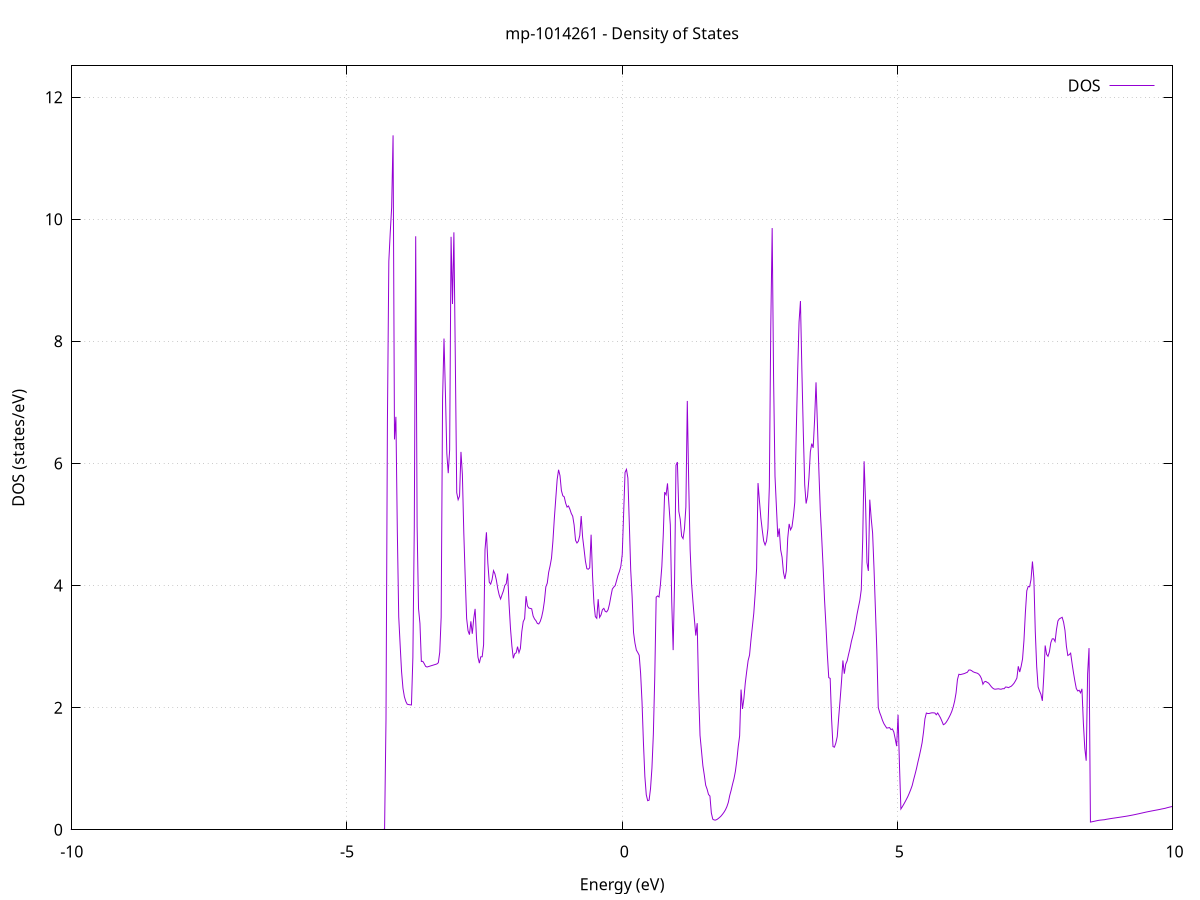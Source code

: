 set title 'mp-1014261 - Density of States'
set xlabel 'Energy (eV)'
set ylabel 'DOS (states/eV)'
set grid
set xrange [-10:10]
set yrange [0:12.512]
set xzeroaxis lt -1
set terminal png size 800,600
set output 'mp-1014261_dos_gnuplot.png'
plot '-' using 1:2 with lines title 'DOS'
-18.530100 0.000000
-18.504400 0.000000
-18.478700 0.000000
-18.453000 0.000000
-18.427200 0.000000
-18.401500 0.000000
-18.375800 0.000000
-18.350100 0.000000
-18.324400 0.000000
-18.298700 0.000000
-18.273000 0.000000
-18.247300 0.000000
-18.221600 0.000000
-18.195900 0.000000
-18.170200 0.000000
-18.144500 0.000000
-18.118800 0.000000
-18.093100 0.000000
-18.067400 0.000000
-18.041700 0.000000
-18.016000 0.000000
-17.990300 0.000000
-17.964600 0.000000
-17.938900 0.000000
-17.913200 0.000000
-17.887500 0.000000
-17.861800 0.000000
-17.836100 0.000000
-17.810400 0.000000
-17.784700 0.000000
-17.759000 0.000000
-17.733300 0.000000
-17.707600 0.000000
-17.681900 0.000000
-17.656200 0.000000
-17.630500 0.000000
-17.604800 0.000000
-17.579100 0.000000
-17.553400 0.000000
-17.527700 0.000000
-17.502000 0.000000
-17.476300 0.000000
-17.450500 0.000000
-17.424800 0.000000
-17.399100 0.000000
-17.373400 0.000000
-17.347700 0.000000
-17.322000 0.000000
-17.296300 0.000000
-17.270600 0.000000
-17.244900 0.000000
-17.219200 0.000000
-17.193500 0.000000
-17.167800 0.000000
-17.142100 0.000000
-17.116400 0.000000
-17.090700 0.000000
-17.065000 0.000000
-17.039300 0.000000
-17.013600 0.000000
-16.987900 0.000000
-16.962200 0.000000
-16.936500 0.000000
-16.910800 0.000000
-16.885100 0.000000
-16.859400 0.000000
-16.833700 0.000000
-16.808000 0.000000
-16.782300 0.000000
-16.756600 0.000000
-16.730900 0.000000
-16.705200 0.000000
-16.679500 0.000000
-16.653800 0.000000
-16.628100 0.000000
-16.602400 0.000000
-16.576700 0.000000
-16.551000 0.000000
-16.525300 0.000000
-16.499600 0.000000
-16.473900 0.000000
-16.448100 0.000000
-16.422400 0.000000
-16.396700 0.000000
-16.371000 0.000000
-16.345300 0.000000
-16.319600 0.000000
-16.293900 0.000000
-16.268200 0.000000
-16.242500 0.000000
-16.216800 0.000000
-16.191100 0.001400
-16.165400 0.190400
-16.139700 0.400300
-16.114000 0.512000
-16.088300 0.597900
-16.062600 0.726000
-16.036900 0.829700
-16.011200 0.915900
-15.985500 1.015700
-15.959800 1.128000
-15.934100 1.245000
-15.908400 1.370500
-15.882700 1.512000
-15.857000 1.664900
-15.831300 1.829500
-15.805600 2.036000
-15.779900 2.327900
-15.754200 2.687700
-15.728500 3.169400
-15.702800 4.314800
-15.677100 5.379000
-15.651400 4.673800
-15.625700 3.608500
-15.600000 2.969200
-15.574300 2.850800
-15.548600 2.701400
-15.522900 2.526200
-15.497200 2.383000
-15.471500 2.272900
-15.445700 2.219200
-15.420000 2.214600
-15.394300 2.211500
-15.368600 2.231500
-15.342900 2.262800
-15.317200 2.283900
-15.291500 2.386700
-15.265800 2.370800
-15.240100 2.499800
-15.214400 2.637200
-15.188700 2.765800
-15.163000 3.153600
-15.137300 3.517800
-15.111600 4.764500
-15.085900 5.381500
-15.060200 5.933300
-15.034500 6.744100
-15.008800 8.558100
-14.983100 10.755000
-14.957400 16.468800
-14.931700 11.472600
-14.906000 10.737500
-14.880300 12.766900
-14.854600 13.435500
-14.828900 9.369300
-14.803200 8.975400
-14.777500 8.494000
-14.751800 7.735900
-14.726100 8.513500
-14.700400 12.662400
-14.674700 19.815900
-14.649000 15.883000
-14.623300 10.694300
-14.597600 6.461600
-14.571900 5.466900
-14.546200 0.000000
-14.520500 0.000000
-14.494800 0.000000
-14.469100 0.000000
-14.443300 0.000000
-14.417600 0.000000
-14.391900 0.000000
-14.366200 0.000000
-14.340500 0.000000
-14.314800 0.000000
-14.289100 0.000000
-14.263400 0.000000
-14.237700 0.000000
-14.212000 0.000000
-14.186300 0.000000
-14.160600 0.000000
-14.134900 0.000000
-14.109200 0.000000
-14.083500 0.000000
-14.057800 0.000000
-14.032100 0.000000
-14.006400 0.000000
-13.980700 0.000000
-13.955000 0.000000
-13.929300 0.000000
-13.903600 0.000000
-13.877900 0.000000
-13.852200 0.000000
-13.826500 0.000000
-13.800800 0.000000
-13.775100 0.000000
-13.749400 0.000000
-13.723700 0.000000
-13.698000 0.000000
-13.672300 0.000000
-13.646600 0.000000
-13.620900 0.000000
-13.595200 0.000000
-13.569500 0.000000
-13.543800 0.000000
-13.518100 0.000000
-13.492400 0.000000
-13.466700 0.000000
-13.440900 0.000000
-13.415200 0.000000
-13.389500 0.000000
-13.363800 0.000000
-13.338100 0.000000
-13.312400 0.000000
-13.286700 0.000000
-13.261000 0.000000
-13.235300 0.000000
-13.209600 0.000000
-13.183900 0.000000
-13.158200 0.000000
-13.132500 0.000000
-13.106800 0.000000
-13.081100 0.000000
-13.055400 0.000000
-13.029700 0.000000
-13.004000 0.000000
-12.978300 0.000000
-12.952600 0.000000
-12.926900 0.000000
-12.901200 0.000000
-12.875500 0.000000
-12.849800 0.000000
-12.824100 0.000000
-12.798400 0.000000
-12.772700 0.000000
-12.747000 0.000000
-12.721300 0.000000
-12.695600 0.000000
-12.669900 0.000000
-12.644200 0.000000
-12.618500 0.000000
-12.592800 0.000000
-12.567100 0.000000
-12.541400 0.000000
-12.515700 0.000000
-12.490000 0.000000
-12.464300 0.000000
-12.438500 0.000000
-12.412800 0.000000
-12.387100 0.000000
-12.361400 0.000000
-12.335700 0.000000
-12.310000 0.000000
-12.284300 0.000000
-12.258600 0.000000
-12.232900 0.000000
-12.207200 0.000000
-12.181500 0.000000
-12.155800 0.000000
-12.130100 0.000000
-12.104400 0.000000
-12.078700 0.000000
-12.053000 0.000000
-12.027300 0.000000
-12.001600 0.000000
-11.975900 0.000000
-11.950200 0.000000
-11.924500 0.000000
-11.898800 0.000000
-11.873100 0.000000
-11.847400 0.000000
-11.821700 0.000000
-11.796000 0.000000
-11.770300 0.000000
-11.744600 0.000000
-11.718900 0.000000
-11.693200 0.000000
-11.667500 0.000000
-11.641800 0.000000
-11.616100 0.000000
-11.590400 0.000000
-11.564700 0.000000
-11.539000 0.000000
-11.513300 0.000000
-11.487600 0.000000
-11.461900 0.000000
-11.436100 0.000000
-11.410400 0.000000
-11.384700 0.000000
-11.359000 0.000000
-11.333300 0.000000
-11.307600 0.000000
-11.281900 0.000000
-11.256200 0.000000
-11.230500 0.000000
-11.204800 0.000000
-11.179100 0.000000
-11.153400 0.000000
-11.127700 0.000000
-11.102000 0.000000
-11.076300 0.000000
-11.050600 0.000000
-11.024900 0.000000
-10.999200 0.000000
-10.973500 0.000000
-10.947800 0.000000
-10.922100 0.000000
-10.896400 0.000000
-10.870700 0.000000
-10.845000 0.000000
-10.819300 0.000000
-10.793600 0.000000
-10.767900 0.000000
-10.742200 0.000000
-10.716500 0.000000
-10.690800 0.000000
-10.665100 0.000000
-10.639400 0.000000
-10.613700 0.000000
-10.588000 0.000000
-10.562300 0.000000
-10.536600 0.000000
-10.510900 0.000000
-10.485200 0.000000
-10.459400 0.000000
-10.433700 0.000000
-10.408000 0.000000
-10.382300 0.000000
-10.356600 0.000000
-10.330900 0.000000
-10.305200 0.000000
-10.279500 0.000000
-10.253800 0.000000
-10.228100 0.000000
-10.202400 0.000000
-10.176700 0.000000
-10.151000 0.000000
-10.125300 0.000000
-10.099600 0.000000
-10.073900 0.000000
-10.048200 0.000000
-10.022500 0.000000
-9.996800 0.000000
-9.971100 0.000000
-9.945400 0.000000
-9.919700 0.000000
-9.894000 0.000000
-9.868300 0.000000
-9.842600 0.000000
-9.816900 0.000000
-9.791200 0.000000
-9.765500 0.000000
-9.739800 0.000000
-9.714100 0.000000
-9.688400 0.000000
-9.662700 0.000000
-9.637000 0.000000
-9.611300 0.000000
-9.585600 0.000000
-9.559900 0.000000
-9.534200 0.000000
-9.508500 0.000000
-9.482800 0.000000
-9.457000 0.000000
-9.431300 0.000000
-9.405600 0.000000
-9.379900 0.000000
-9.354200 0.000000
-9.328500 0.000000
-9.302800 0.000000
-9.277100 0.000000
-9.251400 0.000000
-9.225700 0.000000
-9.200000 0.000000
-9.174300 0.000000
-9.148600 0.000000
-9.122900 0.000000
-9.097200 0.000000
-9.071500 0.000000
-9.045800 0.000000
-9.020100 0.000000
-8.994400 0.000000
-8.968700 0.000000
-8.943000 0.000000
-8.917300 0.000000
-8.891600 0.000000
-8.865900 0.000000
-8.840200 0.000000
-8.814500 0.000000
-8.788800 0.000000
-8.763100 0.000000
-8.737400 0.000000
-8.711700 0.000000
-8.686000 0.000000
-8.660300 0.000000
-8.634600 0.000000
-8.608900 0.000000
-8.583200 0.000000
-8.557500 0.000000
-8.531800 0.000000
-8.506100 0.000000
-8.480400 0.000000
-8.454600 0.000000
-8.428900 0.000000
-8.403200 0.000000
-8.377500 0.000000
-8.351800 0.000000
-8.326100 0.000000
-8.300400 0.000000
-8.274700 0.000000
-8.249000 0.000000
-8.223300 0.000000
-8.197600 0.000000
-8.171900 0.000000
-8.146200 0.000000
-8.120500 0.000000
-8.094800 0.000000
-8.069100 0.000000
-8.043400 0.000000
-8.017700 0.000000
-7.992000 0.000000
-7.966300 0.000000
-7.940600 0.000000
-7.914900 0.000000
-7.889200 0.000000
-7.863500 0.000000
-7.837800 0.000000
-7.812100 0.000000
-7.786400 0.000000
-7.760700 0.000000
-7.735000 0.000000
-7.709300 0.000000
-7.683600 0.000000
-7.657900 0.000000
-7.632200 0.000000
-7.606500 0.000000
-7.580800 0.000000
-7.555100 0.000000
-7.529400 0.000000
-7.503700 0.000000
-7.478000 0.000000
-7.452200 0.000000
-7.426500 0.000000
-7.400800 0.000000
-7.375100 0.000000
-7.349400 0.000000
-7.323700 0.000000
-7.298000 0.000000
-7.272300 0.000000
-7.246600 0.000000
-7.220900 0.000000
-7.195200 0.000000
-7.169500 0.000000
-7.143800 0.000000
-7.118100 0.000000
-7.092400 0.000000
-7.066700 0.000000
-7.041000 0.000000
-7.015300 0.000000
-6.989600 0.000000
-6.963900 0.000000
-6.938200 0.000000
-6.912500 0.000000
-6.886800 0.000000
-6.861100 0.000000
-6.835400 0.000000
-6.809700 0.000000
-6.784000 0.000000
-6.758300 0.000000
-6.732600 0.000000
-6.706900 0.000000
-6.681200 0.000000
-6.655500 0.000000
-6.629800 0.000000
-6.604100 0.000000
-6.578400 0.000000
-6.552700 0.000000
-6.527000 0.000000
-6.501300 0.000000
-6.475600 0.000000
-6.449800 0.000000
-6.424100 0.000000
-6.398400 0.000000
-6.372700 0.000000
-6.347000 0.000000
-6.321300 0.000000
-6.295600 0.000000
-6.269900 0.000000
-6.244200 0.000000
-6.218500 0.000000
-6.192800 0.000000
-6.167100 0.000000
-6.141400 0.000000
-6.115700 0.000000
-6.090000 0.000000
-6.064300 0.000000
-6.038600 0.000000
-6.012900 0.000000
-5.987200 0.000000
-5.961500 0.000000
-5.935800 0.000000
-5.910100 0.000000
-5.884400 0.000000
-5.858700 0.000000
-5.833000 0.000000
-5.807300 0.000000
-5.781600 0.000000
-5.755900 0.000000
-5.730200 0.000000
-5.704500 0.000000
-5.678800 0.000000
-5.653100 0.000000
-5.627400 0.000000
-5.601700 0.000000
-5.576000 0.000000
-5.550300 0.000000
-5.524600 0.000000
-5.498900 0.000000
-5.473200 0.000000
-5.447400 0.000000
-5.421700 0.000000
-5.396000 0.000000
-5.370300 0.000000
-5.344600 0.000000
-5.318900 0.000000
-5.293200 0.000000
-5.267500 0.000000
-5.241800 0.000000
-5.216100 0.000000
-5.190400 0.000000
-5.164700 0.000000
-5.139000 0.000000
-5.113300 0.000000
-5.087600 0.000000
-5.061900 0.000000
-5.036200 0.000000
-5.010500 0.000000
-4.984800 0.000000
-4.959100 0.000000
-4.933400 0.000000
-4.907700 0.000000
-4.882000 0.000000
-4.856300 0.000000
-4.830600 0.000000
-4.804900 0.000000
-4.779200 0.000000
-4.753500 0.000000
-4.727800 0.000000
-4.702100 0.000000
-4.676400 0.000000
-4.650700 0.000000
-4.625000 0.000000
-4.599300 0.000000
-4.573600 0.000000
-4.547900 0.000000
-4.522200 0.000000
-4.496500 0.000000
-4.470800 0.000000
-4.445000 0.000000
-4.419300 0.000000
-4.393600 0.000000
-4.367900 0.000000
-4.342200 0.000000
-4.316500 0.015100
-4.290800 1.805500
-4.265100 6.664700
-4.239400 9.311300
-4.213700 9.781100
-4.188000 10.192100
-4.162300 11.374500
-4.136600 6.393700
-4.110900 6.763800
-4.085200 4.903400
-4.059500 3.487900
-4.033800 3.028600
-4.008100 2.591500
-3.982400 2.317700
-3.956700 2.178700
-3.931000 2.102900
-3.905300 2.056900
-3.879600 2.050300
-3.853900 2.047300
-3.828200 2.044300
-3.802500 2.819500
-3.776800 4.951400
-3.751100 9.721500
-3.725400 4.974000
-3.699700 3.621900
-3.674000 3.380100
-3.648300 2.757100
-3.622600 2.758900
-3.596900 2.722700
-3.571200 2.676700
-3.545500 2.665800
-3.519800 2.672900
-3.494100 2.680100
-3.468300 2.687200
-3.442600 2.694500
-3.416900 2.701700
-3.391200 2.709000
-3.365500 2.716300
-3.339800 2.737000
-3.314100 2.908400
-3.288400 3.482100
-3.262700 7.054900
-3.237000 8.046300
-3.211300 7.160600
-3.185600 6.164100
-3.159900 5.841200
-3.134200 6.225000
-3.108500 9.712000
-3.082800 8.611600
-3.057100 9.785400
-3.031400 7.715500
-3.005700 5.521400
-2.980000 5.406100
-2.954300 5.465900
-2.928600 6.189300
-2.902900 5.820700
-2.877200 4.864300
-2.851500 4.133700
-2.825800 3.462200
-2.800100 3.259400
-2.774400 3.196200
-2.748700 3.414100
-2.723000 3.210700
-2.697300 3.454100
-2.671600 3.618200
-2.645900 3.132600
-2.620200 2.828100
-2.594500 2.728900
-2.568800 2.833000
-2.543100 2.833500
-2.517400 3.030200
-2.491700 4.587200
-2.465900 4.872300
-2.440200 4.368300
-2.414500 4.054800
-2.388800 4.023100
-2.363100 4.099900
-2.337400 4.244600
-2.311700 4.191800
-2.286000 4.093400
-2.260300 3.949900
-2.234600 3.846400
-2.208900 3.780200
-2.183200 3.848400
-2.157500 3.912500
-2.131800 4.002200
-2.106100 4.030100
-2.080400 4.197400
-2.054700 3.698300
-2.029000 3.299200
-2.003300 3.009300
-1.977600 2.808500
-1.951900 2.883700
-1.926200 2.898000
-1.900500 2.998900
-1.874800 2.900200
-1.849100 2.969000
-1.823400 3.244000
-1.797700 3.407900
-1.772000 3.457500
-1.746300 3.826800
-1.720600 3.666900
-1.694900 3.631000
-1.669200 3.626100
-1.643500 3.618500
-1.617800 3.502400
-1.592100 3.453200
-1.566400 3.424600
-1.540700 3.379600
-1.515000 3.371100
-1.489300 3.410400
-1.463500 3.481600
-1.437800 3.589900
-1.412100 3.747800
-1.386400 3.979700
-1.360700 4.039100
-1.335000 4.217700
-1.309300 4.322100
-1.283600 4.449300
-1.257900 4.728200
-1.232200 5.099000
-1.206500 5.418000
-1.180800 5.735700
-1.155100 5.896400
-1.129400 5.801000
-1.103700 5.556200
-1.078000 5.470700
-1.052300 5.453000
-1.026600 5.350100
-1.000900 5.285500
-0.975200 5.304100
-0.949500 5.250000
-0.923800 5.180500
-0.898100 5.135500
-0.872400 4.991400
-0.846700 4.740800
-0.821000 4.697100
-0.795300 4.726800
-0.769600 4.820400
-0.743900 5.138300
-0.718200 4.792000
-0.692500 4.598500
-0.666800 4.397000
-0.641100 4.276200
-0.615400 4.267300
-0.589700 4.289600
-0.564000 4.832900
-0.538300 4.170000
-0.512600 3.712900
-0.486900 3.491100
-0.461100 3.463500
-0.435400 3.777600
-0.409700 3.478000
-0.384000 3.518300
-0.358300 3.605500
-0.332600 3.626500
-0.306900 3.576400
-0.281200 3.567800
-0.255500 3.604100
-0.229800 3.697900
-0.204100 3.824700
-0.178400 3.942100
-0.152700 3.975300
-0.127000 3.998200
-0.101300 4.081100
-0.075600 4.166900
-0.049900 4.229900
-0.024200 4.313200
0.001500 4.506800
0.027200 5.182600
0.052900 5.854300
0.078600 5.903700
0.104300 5.760600
0.130000 5.025800
0.155700 4.254100
0.181400 3.818700
0.207100 3.230200
0.232800 3.057800
0.258500 2.943000
0.284200 2.903000
0.309900 2.857700
0.335600 2.562600
0.361300 2.092200
0.387000 1.422200
0.412700 0.873700
0.438400 0.573100
0.464100 0.476500
0.489800 0.485200
0.515500 0.673300
0.541300 1.009800
0.567000 1.561700
0.592700 2.508700
0.618400 3.810700
0.644100 3.829900
0.669800 3.812900
0.695500 4.016500
0.721200 4.314100
0.746900 4.823000
0.772600 5.530100
0.798300 5.487600
0.824000 5.673400
0.849700 5.331100
0.875400 4.993500
0.901100 3.735500
0.926800 2.942900
0.952500 4.079300
0.978200 5.969600
1.003900 6.022500
1.029600 5.214700
1.055300 5.085200
1.081000 4.808500
1.106700 4.769000
1.132400 4.931500
1.158100 5.287000
1.183800 7.024400
1.209500 5.675400
1.235200 4.594500
1.260900 4.044100
1.286600 3.735700
1.312300 3.455500
1.338000 3.181300
1.363700 3.384200
1.389400 2.282500
1.415100 1.545600
1.440800 1.301600
1.466500 1.053300
1.492200 0.899200
1.517900 0.730100
1.543700 0.664800
1.569400 0.577600
1.595100 0.552600
1.620800 0.275100
1.646500 0.173300
1.672200 0.160700
1.697900 0.158900
1.723600 0.169300
1.749300 0.186300
1.775000 0.205900
1.800700 0.228700
1.826400 0.257500
1.852100 0.289700
1.877800 0.328400
1.903500 0.379300
1.929200 0.449000
1.954900 0.561400
1.980600 0.647200
2.006300 0.746300
2.032000 0.836900
2.057700 0.957100
2.083400 1.135500
2.109100 1.362500
2.134800 1.537500
2.160500 2.297100
2.186200 1.979500
2.211900 2.149200
2.237600 2.404800
2.263300 2.595100
2.289000 2.771200
2.314700 2.861300
2.340400 3.107500
2.366100 3.325800
2.391800 3.544600
2.417500 3.872000
2.443200 4.281500
2.468900 5.678800
2.494600 5.388700
2.520300 5.108400
2.546100 4.906900
2.571800 4.729900
2.597500 4.665200
2.623200 4.727800
2.648900 4.933100
2.674600 5.618300
2.700300 8.214700
2.726000 9.855700
2.751700 7.392500
2.777400 5.791100
2.803100 5.288500
2.828800 4.795100
2.854500 4.935200
2.880200 4.586600
2.905900 4.466000
2.931600 4.213600
2.957300 4.107400
2.983000 4.241900
3.008700 4.776400
3.034400 5.009800
3.060100 4.912900
3.085800 4.960000
3.111500 5.134700
3.137200 5.366000
3.162900 6.477600
3.188600 7.487900
3.214300 8.314000
3.240000 8.660800
3.265700 7.531000
3.291400 6.529100
3.317100 5.652100
3.342800 5.343800
3.368500 5.462000
3.394200 5.764300
3.419900 6.192600
3.445600 6.325100
3.471300 6.256000
3.497000 6.717100
3.522800 7.328400
3.548500 6.633900
3.574200 5.895500
3.599900 5.236800
3.625600 4.790000
3.651300 4.310000
3.677000 3.775300
3.702700 3.351400
3.728400 2.875200
3.754100 2.492500
3.779800 2.479800
3.805500 1.817700
3.831200 1.362800
3.856900 1.352500
3.882600 1.419700
3.908300 1.525100
3.934000 1.833600
3.959700 2.120900
3.985400 2.422500
4.011100 2.773300
4.036800 2.556300
4.062500 2.712800
4.088200 2.767100
4.113900 2.870700
4.139600 2.967400
4.165300 3.083800
4.191000 3.175200
4.216700 3.268700
4.242400 3.393100
4.268100 3.530800
4.293800 3.646900
4.319500 3.760800
4.345200 3.935100
4.370900 4.745900
4.396600 6.035300
4.422300 5.374500
4.448000 4.377600
4.473700 4.240000
4.499400 5.407100
4.525200 5.102100
4.550900 4.860600
4.576600 4.275600
4.602300 3.603500
4.628000 2.930500
4.653700 2.004100
4.679400 1.920200
4.705100 1.859900
4.730800 1.791000
4.756500 1.737400
4.782200 1.700400
4.807900 1.665400
4.833600 1.669600
4.859300 1.673500
4.885000 1.640700
4.910700 1.651300
4.936400 1.601500
4.962100 1.488000
4.987800 1.370000
5.013500 1.884000
5.039200 1.057200
5.064900 0.340200
5.090600 0.377100
5.116300 0.416900
5.142000 0.459000
5.167700 0.503400
5.193400 0.549400
5.219100 0.602800
5.244800 0.661200
5.270500 0.725800
5.296200 0.821000
5.321900 0.908000
5.347600 0.999500
5.373300 1.105600
5.399000 1.203900
5.424700 1.310500
5.450400 1.426900
5.476100 1.601600
5.501800 1.816800
5.527600 1.912100
5.553300 1.904200
5.579000 1.904900
5.604700 1.911600
5.630400 1.916200
5.656100 1.915100
5.681800 1.913200
5.707500 1.883700
5.733200 1.913200
5.758900 1.873900
5.784600 1.832600
5.810300 1.778900
5.836000 1.721000
5.861700 1.733500
5.887400 1.760000
5.913100 1.796900
5.938800 1.839400
5.964500 1.885600
5.990200 1.940300
6.015900 2.013000
6.041600 2.108000
6.067300 2.241500
6.093000 2.461800
6.118700 2.546900
6.144400 2.541500
6.170100 2.547300
6.195800 2.553300
6.221500 2.559600
6.247200 2.570600
6.272900 2.580300
6.298600 2.615800
6.324300 2.617600
6.350000 2.606100
6.375700 2.588800
6.401400 2.578500
6.427100 2.571200
6.452800 2.564600
6.478500 2.549700
6.504200 2.521100
6.530000 2.474200
6.555700 2.384100
6.581400 2.422600
6.607100 2.430100
6.632800 2.414700
6.658500 2.401900
6.684200 2.371600
6.709900 2.341500
6.735600 2.318700
6.761300 2.304100
6.787000 2.302800
6.812700 2.306700
6.838400 2.309300
6.864100 2.303600
6.889800 2.303000
6.915500 2.311200
6.941200 2.310400
6.966900 2.337600
6.992600 2.336900
7.018300 2.327300
7.044000 2.340000
7.069700 2.350800
7.095400 2.373300
7.121100 2.401000
7.146800 2.439500
7.172500 2.484500
7.198200 2.677900
7.223900 2.583600
7.249600 2.675300
7.275300 2.797800
7.301000 3.100100
7.326700 3.555500
7.352400 3.913900
7.378100 3.986000
7.403800 3.979400
7.429500 4.100300
7.455200 4.394200
7.480900 4.120300
7.506600 3.250700
7.532400 2.671900
7.558100 2.339500
7.583800 2.272700
7.609500 2.217700
7.635200 2.111700
7.660900 2.508900
7.686600 3.018200
7.712300 2.873800
7.738000 2.841200
7.763700 2.915900
7.789400 3.065300
7.815100 3.127100
7.840800 3.127700
7.866500 3.083800
7.892200 3.281500
7.917900 3.420000
7.943600 3.454900
7.969300 3.467800
7.995000 3.480200
8.020700 3.401100
8.046400 3.264700
8.072100 3.007700
8.097800 2.854900
8.123500 2.867700
8.149200 2.892600
8.174900 2.726500
8.200600 2.574300
8.226300 2.436200
8.252000 2.313500
8.277700 2.273300
8.303400 2.285200
8.329100 2.243000
8.354800 2.308900
8.380500 1.750500
8.406200 1.335600
8.431900 1.130900
8.457600 2.552300
8.483300 2.975800
8.509000 0.126200
8.534800 0.130900
8.560500 0.135700
8.586200 0.140600
8.611900 0.145700
8.637600 0.150800
8.663300 0.155200
8.689000 0.158300
8.714700 0.160600
8.740400 0.163000
8.766100 0.165200
8.791800 0.170700
8.817500 0.174400
8.843200 0.178200
8.868900 0.182000
8.894600 0.185800
8.920300 0.189300
8.946000 0.192600
8.971700 0.196100
8.997400 0.199500
9.023100 0.203000
9.048800 0.206500
9.074500 0.210000
9.100200 0.213600
9.125900 0.217200
9.151600 0.220900
9.177300 0.224700
9.203000 0.228700
9.228700 0.233200
9.254400 0.237600
9.280100 0.242100
9.305800 0.246900
9.331500 0.251800
9.357200 0.256900
9.382900 0.262000
9.408600 0.267100
9.434300 0.272300
9.460000 0.277500
9.485700 0.282800
9.511400 0.288000
9.537200 0.292900
9.562900 0.297700
9.588600 0.302300
9.614300 0.306900
9.640000 0.311400
9.665700 0.315800
9.691400 0.320200
9.717100 0.324500
9.742800 0.328800
9.768500 0.333200
9.794200 0.338700
9.819900 0.343400
9.845600 0.348000
9.871300 0.352700
9.897000 0.359900
9.922700 0.365800
9.948400 0.371700
9.974100 0.377300
9.999800 0.382700
10.025500 0.388200
10.051200 0.393700
10.076900 0.399300
10.102600 0.404800
10.128300 0.410400
10.154000 0.415900
10.179700 0.421300
10.205400 0.426700
10.231100 0.432200
10.256800 0.437600
10.282500 0.443100
10.308200 0.448700
10.333900 0.454400
10.359600 0.460300
10.385300 0.466400
10.411000 0.475100
10.436700 0.484700
10.462400 0.494000
10.488100 0.503000
10.513900 0.511700
10.539600 0.520800
10.565300 0.532100
10.591000 0.542300
10.616700 0.551600
10.642400 0.559900
10.668100 0.567300
10.693800 0.572800
10.719500 0.573600
10.745200 0.574300
10.770900 0.574800
10.796600 0.575200
10.822300 0.575600
10.848000 0.578100
10.873700 0.583900
10.899400 0.590100
10.925100 0.596700
10.950800 0.603900
10.976500 0.619000
11.002200 0.634200
11.027900 0.647200
11.053600 0.657400
11.079300 0.665000
11.105000 0.672000
11.130700 0.683400
11.156400 0.694400
11.182100 0.706300
11.207800 0.718300
11.233500 0.730400
11.259200 0.742500
11.284900 0.752800
11.310600 0.765200
11.336300 0.779700
11.362000 0.796300
11.387700 0.815400
11.413400 0.836600
11.439100 0.863600
11.464800 0.907000
11.490500 0.971000
11.516300 1.011600
11.542000 1.045100
11.567700 1.071500
11.593400 1.089800
11.619100 1.109800
11.644800 1.127700
11.670500 1.090000
11.696200 1.092800
11.721900 1.080700
11.747600 1.065500
11.773300 1.047200
11.799000 1.030000
11.824700 1.025100
11.850400 1.012000
11.876100 0.999600
11.901800 0.980500
11.927500 0.952900
11.953200 0.913700
11.978900 0.861900
12.004600 0.843000
12.030300 0.819700
12.056000 0.792300
12.081700 0.769800
12.107400 0.755400
12.133100 0.746300
12.158800 0.741200
12.184500 0.737000
12.210200 0.734100
12.235900 0.737900
12.261600 0.743400
12.287300 0.750500
12.313000 0.758100
12.338700 0.766500
12.364400 0.775400
12.390100 0.778200
12.415800 0.796900
12.441500 0.883300
12.467200 0.997100
12.492900 1.083100
12.518700 1.158500
12.544400 1.239300
12.570100 1.229900
12.595800 1.223000
12.621500 1.221600
12.647200 1.216400
12.672900 1.210100
12.698600 1.212900
12.724300 1.224500
12.750000 1.226400
12.775700 1.209000
12.801400 1.211400
12.827100 1.211700
12.852800 1.212100
12.878500 1.217700
12.904200 1.268700
12.929900 1.242700
12.955600 1.266500
12.981300 1.299900
13.007000 1.355700
13.032700 1.384900
13.058400 2.950200
13.084100 1.579100
13.109800 1.503400
13.135500 1.532100
13.161200 1.571400
13.186900 1.534000
13.212600 1.555900
13.238300 1.590500
13.264000 1.626000
13.289700 1.706100
13.315400 1.803800
13.341100 1.870400
13.366800 1.914000
13.392500 1.941900
13.418200 1.972600
13.443900 2.031400
13.469600 2.216700
13.495300 2.326800
13.521100 2.231700
13.546800 2.202000
13.572500 2.250300
13.598200 2.406400
13.623900 2.390000
13.649600 2.450900
13.675300 2.590100
13.701000 2.764000
13.726700 2.918300
13.752400 2.972400
13.778100 3.217700
13.803800 3.409200
13.829500 3.411800
13.855200 3.427300
13.880900 3.451400
13.906600 3.481700
13.932300 3.475300
13.958000 3.290500
13.983700 3.174700
14.009400 3.098300
14.035100 3.022900
14.060800 2.922900
14.086500 2.926800
14.112200 2.976700
14.137900 2.909900
14.163600 2.816400
14.189300 2.723200
14.215000 2.653400
14.240700 2.525300
14.266400 2.394500
14.292100 2.282100
14.317800 2.192900
14.343500 2.221400
14.369200 2.192100
14.394900 2.092000
14.420600 2.027300
14.446300 1.916800
14.472000 1.886600
14.497700 1.830400
14.523500 1.772900
14.549200 1.728800
14.574900 1.918300
14.600600 2.219400
14.626300 2.801100
14.652000 3.376700
14.677700 3.805600
14.703400 4.053500
14.729100 4.166300
14.754800 4.258500
14.780500 3.938300
14.806200 3.581500
14.831900 3.248100
14.857600 2.897900
14.883300 2.563300
14.909000 2.246300
14.934700 2.026800
14.960400 1.835900
14.986100 1.693500
15.011800 1.581300
15.037500 1.526200
15.063200 1.588300
15.088900 1.583200
15.114600 1.596100
15.140300 1.700500
15.166000 1.701600
15.191700 1.573000
15.217400 1.662400
15.243100 1.911700
15.268800 2.626700
15.294500 3.118100
15.320200 3.422900
15.345900 3.304400
15.371600 3.138000
15.397300 2.792300
15.423000 2.600800
15.448700 2.569600
15.474400 2.313500
15.500100 2.121700
15.525900 1.948300
15.551600 1.879700
15.577300 1.977600
15.603000 1.959900
15.628700 1.767800
15.654400 1.629200
15.680100 1.553100
15.705800 1.606700
15.731500 1.704800
15.757200 1.519900
15.782900 1.498600
15.808600 1.488200
15.834300 1.485000
15.860000 1.490700
15.885700 1.502400
15.911400 1.519100
15.937100 1.539200
15.962800 1.560700
15.988500 1.575400
16.014200 1.602100
16.039900 1.595400
16.065600 1.533700
16.091300 1.536700
16.117000 1.546800
16.142700 1.561700
16.168400 1.585800
16.194100 1.618800
16.219800 1.660600
16.245500 1.712700
16.271200 1.750200
16.296900 1.795700
16.322600 1.846200
16.348300 1.900400
16.374000 1.952400
16.399700 2.036500
16.425400 2.053200
16.451100 2.051800
16.476800 2.056000
16.502500 2.063400
16.528300 2.075000
16.554000 2.080200
16.579700 2.068700
16.605400 2.094200
16.631100 2.109100
16.656800 2.117500
16.682500 2.259900
16.708200 2.106400
16.733900 2.108000
16.759600 2.104500
16.785300 2.110500
16.811000 2.126500
16.836700 2.138500
16.862400 2.151300
16.888100 2.137800
16.913800 2.131100
16.939500 2.118400
16.965200 2.106000
16.990900 2.093400
17.016600 2.083900
17.042300 2.080200
17.068000 2.079500
17.093700 2.080900
17.119400 2.086000
17.145100 2.097700
17.170800 2.111300
17.196500 2.133400
17.222200 2.157000
17.247900 2.211700
17.273600 2.300200
17.299300 2.332000
17.325000 2.340900
17.350700 2.331900
17.376400 2.353600
17.402100 2.391500
17.427800 2.436400
17.453500 2.500000
17.479200 2.505000
17.505000 2.506600
17.530700 2.550300
17.556400 2.636800
17.582100 2.810600
17.607800 2.761800
17.633500 2.757400
17.659200 2.881600
17.684900 2.493200
17.710600 2.554800
17.736300 2.198100
17.762000 2.192800
17.787700 2.252100
17.813400 2.303200
17.839100 2.228200
17.864800 2.184400
17.890500 2.176500
17.916200 2.183000
17.941900 2.315600
17.967600 2.319300
17.993300 2.299200
18.019000 2.288500
18.044700 2.307000
18.070400 2.358600
18.096100 2.317700
18.121800 2.313800
18.147500 2.364600
18.173200 2.415600
18.198900 2.479000
18.224600 2.530500
18.250300 2.590600
18.276000 2.642900
18.301700 2.695600
18.327400 2.920100
18.353100 2.995400
18.378800 2.978700
18.404500 2.963800
18.430200 2.937200
18.455900 2.794400
18.481600 2.687700
18.507400 2.374000
18.533100 2.323400
18.558800 2.272200
18.584500 2.215600
18.610200 2.133800
18.635900 2.168500
18.661600 1.988400
18.687300 1.867100
18.713000 1.839000
18.738700 1.842800
18.764400 1.857600
18.790100 1.966800
18.815800 1.978800
18.841500 2.016100
18.867200 2.191900
18.892900 2.094100
18.918600 1.957300
18.944300 2.202000
18.970000 2.393600
18.995700 2.459600
19.021400 2.412600
19.047100 2.327000
19.072800 2.277700
19.098500 2.290700
19.124200 2.372400
19.149900 2.467700
19.175600 2.562200
19.201300 2.678600
19.227000 2.836800
19.252700 3.158800
19.278400 3.107200
19.304100 3.232400
19.329800 3.414900
19.355500 3.618900
19.381200 3.900900
19.406900 4.301500
19.432600 3.936800
19.458300 3.643800
19.484000 3.209400
19.509800 2.541900
19.535500 2.285400
19.561200 2.474500
19.586900 2.648500
19.612600 2.864100
19.638300 3.036200
19.664000 3.265800
19.689700 3.538200
19.715400 3.810800
19.741100 4.099000
19.766800 4.159300
19.792500 4.067000
19.818200 3.912200
19.843900 3.825900
19.869600 3.999200
19.895300 4.134200
19.921000 3.726800
19.946700 3.429900
19.972400 3.097600
19.998100 2.479100
20.023800 2.204600
20.049500 2.019700
20.075200 1.876200
20.100900 2.175400
20.126600 1.742000
20.152300 1.676600
20.178000 1.595600
20.203700 1.516700
20.229400 1.446600
20.255100 1.394800
20.280800 1.357800
20.306500 1.380200
20.332200 1.388700
20.357900 1.420900
20.383600 1.449200
20.409300 1.456600
20.435000 1.448400
20.460700 1.462500
20.486400 1.492600
20.512200 1.500500
20.537900 1.476000
20.563600 1.488500
20.589300 1.542700
20.615000 1.561900
20.640700 1.613800
20.666400 1.671300
20.692100 1.638800
20.717800 1.650900
20.743500 1.673600
20.769200 1.700000
20.794900 1.721800
20.820600 1.736200
20.846300 1.736100
20.872000 1.723000
20.897700 1.744100
20.923400 1.786300
20.949100 1.801800
20.974800 1.783700
21.000500 1.768900
21.026200 1.752600
21.051900 1.734200
21.077600 1.711100
21.103300 1.678900
21.129000 1.638700
21.154700 1.597800
21.180400 1.558800
21.206100 1.522700
21.231800 1.488900
21.257500 1.470700
21.283200 1.468800
21.308900 1.475900
21.334600 1.484600
21.360300 1.408700
21.386000 1.390700
21.411700 1.382600
21.437400 1.379100
21.463100 1.378100
21.488800 1.379100
21.514600 1.379800
21.540300 1.385000
21.566000 1.415100
21.591700 1.422800
21.617400 1.423000
21.643100 1.416400
21.668800 1.400400
21.694500 1.380400
21.720200 1.361300
21.745900 1.346700
21.771600 1.353200
21.797300 1.326700
21.823000 1.349900
21.848700 1.478100
21.874400 1.404700
21.900100 1.331000
21.925800 1.346600
21.951500 1.356900
21.977200 1.347000
22.002900 1.338800
22.028600 1.358500
22.054300 1.360500
22.080000 1.364100
22.105700 1.371500
22.131400 1.389100
22.157100 1.422500
22.182800 1.436800
22.208500 1.453000
22.234200 1.535900
22.259900 1.329800
22.285600 1.255900
22.311300 1.179800
22.337000 1.141500
22.362700 1.126000
22.388400 1.120000
22.414100 1.116000
22.439800 1.112700
22.465500 1.116200
22.491200 1.144000
22.517000 1.193900
22.542700 1.266200
22.568400 1.343800
22.594100 1.474600
22.619800 1.574100
22.645500 1.717700
22.671200 1.780500
22.696900 1.817000
22.722600 1.834900
22.748300 1.887100
22.774000 1.980900
22.799700 2.000500
22.825400 2.109100
22.851100 2.157500
22.876800 2.153400
22.902500 2.139400
22.928200 2.116200
22.953900 2.108100
22.979600 2.104800
23.005300 2.144600
23.031000 2.192300
23.056700 2.161000
23.082400 2.140600
23.108100 2.112700
23.133800 2.086200
23.159500 2.071100
23.185200 2.069800
23.210900 2.132000
23.236600 2.611000
23.262300 2.555800
23.288000 2.696600
23.313700 2.852400
23.339400 3.168000
23.365100 3.463900
23.390800 3.636600
23.416500 3.820900
23.442200 5.628700
23.467900 3.400600
23.493600 3.206400
23.519400 3.179900
23.545100 3.032000
23.570800 2.680000
23.596500 2.284300
23.622200 2.117600
23.647900 2.056300
23.673600 1.793900
23.699300 1.604800
23.725000 1.557100
23.750700 1.701200
23.776400 1.882400
23.802100 1.989600
23.827800 2.130200
23.853500 2.339000
23.879200 2.773700
23.904900 3.063200
23.930600 3.012400
23.956300 3.021300
23.982000 2.981100
24.007700 2.842300
24.033400 2.695400
24.059100 2.669400
24.084800 2.650700
24.110500 2.652300
24.136200 2.655300
24.161900 2.669600
24.187600 2.709700
24.213300 2.682600
24.239000 2.589200
24.264700 2.595000
24.290400 2.578700
24.316100 2.559800
24.341800 2.569500
24.367500 2.831700
24.393200 2.797800
24.418900 2.677300
24.444600 2.554000
24.470300 2.416800
24.496100 2.007500
24.521800 1.860300
24.547500 1.692700
24.573200 1.558100
24.598900 1.438600
24.624600 1.356900
24.650300 1.159800
24.676000 1.219400
24.701700 1.288700
24.727400 1.384100
24.753100 1.523200
24.778800 1.885400
24.804500 2.297100
24.830200 2.479200
24.855900 2.691500
24.881600 2.973800
24.907300 3.132400
24.933000 3.252900
24.958700 3.374500
24.984400 3.536800
25.010100 3.727000
25.035800 3.847000
25.061500 4.023900
25.087200 4.131800
25.112900 4.352600
25.138600 4.508400
25.164300 4.576500
25.190000 4.706300
25.215700 4.489400
25.241400 4.093400
25.267100 4.109800
25.292800 3.824500
25.318500 3.585000
25.344200 3.505200
25.369900 3.450300
25.395600 3.454400
25.421300 3.526000
25.447000 3.666700
25.472700 3.853000
25.498500 4.165300
25.524200 4.561200
25.549900 5.020200
25.575600 5.458800
25.601300 5.484000
25.627000 4.595200
25.652700 4.430300
25.678400 4.534400
25.704100 4.856800
25.729800 5.270200
25.755500 5.383000
25.781200 4.458800
25.806900 3.710400
25.832600 3.391900
25.858300 3.233100
25.884000 3.267000
25.909700 3.567500
25.935400 4.135500
25.961100 4.278000
25.986800 4.452900
26.012500 4.630300
26.038200 4.458400
26.063900 3.922600
26.089600 3.654300
26.115300 3.523700
26.141000 3.539700
26.166700 3.459000
26.192400 3.267500
26.218100 3.013200
26.243800 2.852500
26.269500 2.762800
26.295200 2.728200
26.320900 2.848500
26.346600 3.052500
26.372300 3.274700
26.398000 3.290200
26.423700 3.100300
26.449400 2.907200
26.475100 2.784000
26.500900 2.748300
26.526600 2.778300
26.552300 2.843900
26.578000 2.918200
26.603700 3.008400
26.629400 3.141700
26.655100 3.266900
26.680800 3.429400
26.706500 3.533100
26.732200 3.601100
26.757900 3.658800
26.783600 3.675800
26.809300 3.650500
26.835000 3.691900
26.860700 3.739000
26.886400 3.797300
26.912100 3.897100
26.937800 3.967200
26.963500 4.072100
26.989200 3.899700
27.014900 3.847300
27.040600 3.735800
27.066300 3.481700
27.092000 3.314700
27.117700 3.191900
27.143400 3.114000
27.169100 3.020300
27.194800 2.952100
27.220500 2.904700
27.246200 2.893000
27.271900 2.954700
27.297600 3.132300
27.323300 3.220400
27.349000 3.269800
27.374700 3.144200
27.400400 3.106900
27.426100 3.023500
27.451800 2.958200
27.477500 2.872200
27.503300 2.779000
27.529000 2.750700
27.554700 2.772100
27.580400 2.751500
27.606100 2.750900
27.631800 2.758200
27.657500 2.851600
27.683200 2.905100
27.708900 3.003100
27.734600 3.201100
27.760300 3.387800
27.786000 3.361100
27.811700 3.193600
27.837400 3.165000
27.863100 3.165800
27.888800 3.179500
27.914500 3.173700
27.940200 3.317200
27.965900 3.206100
27.991600 3.172300
28.017300 3.129200
28.043000 4.000200
28.068700 2.882700
28.094400 2.724000
28.120100 2.513800
28.145800 2.437000
28.171500 2.420600
28.197200 2.422600
28.222900 2.432100
28.248600 2.494000
28.274300 2.565500
28.300000 2.591200
28.325700 2.604000
28.351400 2.561100
28.377100 2.576300
28.402800 2.653800
28.428500 2.415300
28.454200 2.170800
28.479900 1.964800
28.505700 1.792100
28.531400 1.633200
28.557100 1.528600
28.582800 1.520000
28.608500 1.443100
28.634200 1.437100
28.659900 1.440300
28.685600 1.438300
28.711300 1.429900
28.737000 1.419600
28.762700 1.395300
28.788400 1.377500
28.814100 1.377000
28.839800 1.380600
28.865500 1.392300
28.891200 1.412800
28.916900 1.439500
28.942600 1.467200
28.968300 1.508200
28.994000 1.549400
29.019700 1.596400
29.045400 1.631900
29.071100 1.676900
29.096800 1.731600
29.122500 1.768000
29.148200 1.802100
29.173900 1.843300
29.199600 1.909700
29.225300 1.994600
29.251000 2.090500
29.276700 2.245200
29.302400 2.298300
29.328100 2.219700
29.353800 2.151500
29.379500 2.115500
29.405200 2.092400
29.430900 2.025800
29.456600 1.976800
29.482300 1.919400
29.508100 1.878800
29.533800 1.847200
29.559500 1.871600
29.585200 1.844600
29.610900 1.797100
29.636600 1.736600
29.662300 1.597300
29.688000 1.474500
29.713700 1.439900
29.739400 1.433500
29.765100 1.430500
29.790800 1.436200
29.816500 1.448400
29.842200 1.485300
29.867900 1.541700
29.893600 1.704900
29.919300 1.885400
29.945000 1.875400
29.970700 1.866300
29.996400 1.858600
30.022100 1.820400
30.047800 1.752600
30.073500 1.519800
30.099200 1.391900
30.124900 1.126200
30.150600 0.689200
30.176300 0.570000
30.202000 0.482300
30.227700 0.410900
30.253400 0.346000
30.279100 0.287600
30.304800 0.235700
30.330500 0.170400
30.356200 0.151300
30.381900 0.133700
30.407600 0.116200
30.433300 0.037900
30.459000 0.014800
30.484700 0.007300
30.510500 0.002800
30.536200 0.000100
30.561900 0.000000
30.587600 0.000000
30.613300 0.000000
30.639000 0.000000
30.664700 0.000000
30.690400 0.000000
30.716100 0.000000
30.741800 0.000000
30.767500 0.000000
30.793200 0.000000
30.818900 0.000000
30.844600 0.000000
30.870300 0.000000
30.896000 0.000000
30.921700 0.000000
30.947400 0.000000
30.973100 0.000000
30.998800 0.000000
31.024500 0.000000
31.050200 0.000000
31.075900 0.000000
31.101600 0.000000
31.127300 0.000000
31.153000 0.000000
31.178700 0.000000
31.204400 0.000000
31.230100 0.000000
31.255800 0.000000
31.281500 0.000000
31.307200 0.000000
31.332900 0.000000
31.358600 0.000000
31.384300 0.000000
31.410000 0.000000
31.435700 0.000000
31.461400 0.000000
31.487200 0.000000
31.512900 0.000000
31.538600 0.000000
31.564300 0.000000
31.590000 0.000000
31.615700 0.000000
31.641400 0.000000
31.667100 0.000000
31.692800 0.000000
31.718500 0.000000
31.744200 0.000000
31.769900 0.000000
31.795600 0.000000
31.821300 0.000000
31.847000 0.000000
31.872700 0.000000
31.898400 0.000000
31.924100 0.000000
31.949800 0.000000
31.975500 0.000000
32.001200 0.000000
32.026900 0.000000
32.052600 0.000000
32.078300 0.000000
32.104000 0.000000
32.129700 0.000000
32.155400 0.000000
32.181100 0.000000
32.206800 0.000000
32.232500 0.000000
32.258200 0.000000
32.283900 0.000000
32.309600 0.000000
32.335300 0.000000
32.361000 0.000000
32.386700 0.000000
32.412400 0.000000
32.438100 0.000000
32.463800 0.000000
32.489600 0.000000
32.515300 0.000000
32.541000 0.000000
32.566700 0.000000
32.592400 0.000000
32.618100 0.000000
32.643800 0.000000
32.669500 0.000000
32.695200 0.000000
32.720900 0.000000
32.746600 0.000000
32.772300 0.000000
32.798000 0.000000
32.823700 0.000000
32.849400 0.000000
32.875100 0.000000
e
